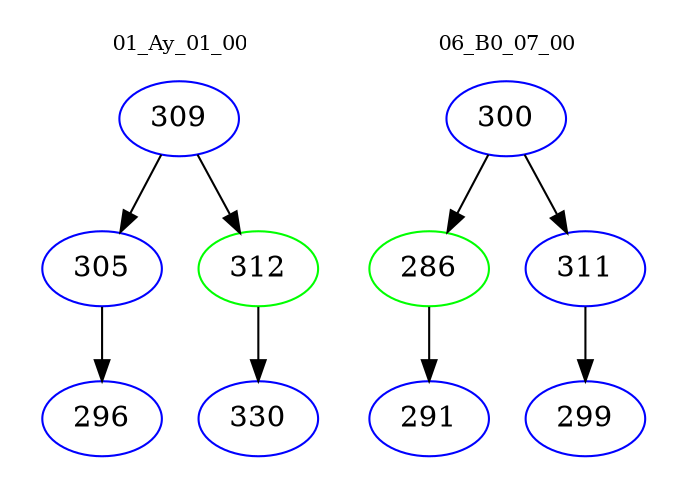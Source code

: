 digraph{
subgraph cluster_0 {
color = white
label = "01_Ay_01_00";
fontsize=10;
T0_309 [label="309", color="blue"]
T0_309 -> T0_305 [color="black"]
T0_305 [label="305", color="blue"]
T0_305 -> T0_296 [color="black"]
T0_296 [label="296", color="blue"]
T0_309 -> T0_312 [color="black"]
T0_312 [label="312", color="green"]
T0_312 -> T0_330 [color="black"]
T0_330 [label="330", color="blue"]
}
subgraph cluster_1 {
color = white
label = "06_B0_07_00";
fontsize=10;
T1_300 [label="300", color="blue"]
T1_300 -> T1_286 [color="black"]
T1_286 [label="286", color="green"]
T1_286 -> T1_291 [color="black"]
T1_291 [label="291", color="blue"]
T1_300 -> T1_311 [color="black"]
T1_311 [label="311", color="blue"]
T1_311 -> T1_299 [color="black"]
T1_299 [label="299", color="blue"]
}
}
